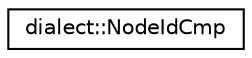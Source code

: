 digraph "Graphical Class Hierarchy"
{
  edge [fontname="Helvetica",fontsize="10",labelfontname="Helvetica",labelfontsize="10"];
  node [fontname="Helvetica",fontsize="10",shape=record];
  rankdir="LR";
  Node0 [label="dialect::NodeIdCmp",height=0.2,width=0.4,color="black", fillcolor="white", style="filled",URL="$structdialect_1_1NodeIdCmp.html",tooltip="Useful for set operations on Node lookups. "];
}
